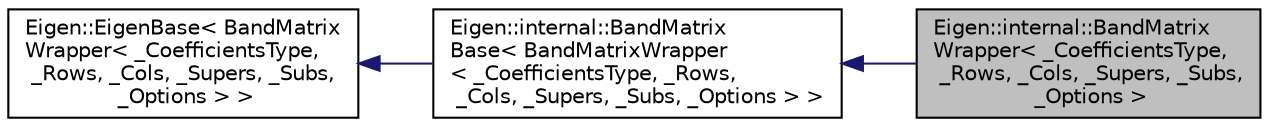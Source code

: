 digraph "Eigen::internal::BandMatrixWrapper&lt; _CoefficientsType, _Rows, _Cols, _Supers, _Subs, _Options &gt;"
{
  edge [fontname="Helvetica",fontsize="10",labelfontname="Helvetica",labelfontsize="10"];
  node [fontname="Helvetica",fontsize="10",shape=record];
  rankdir="LR";
  Node1 [label="Eigen::internal::BandMatrix\lWrapper\< _CoefficientsType,\l _Rows, _Cols, _Supers, _Subs,\l _Options \>",height=0.2,width=0.4,color="black", fillcolor="grey75", style="filled", fontcolor="black"];
  Node2 -> Node1 [dir="back",color="midnightblue",fontsize="10",style="solid",fontname="Helvetica"];
  Node2 [label="Eigen::internal::BandMatrix\lBase\< BandMatrixWrapper\l\< _CoefficientsType, _Rows,\l _Cols, _Supers, _Subs, _Options \> \>",height=0.2,width=0.4,color="black", fillcolor="white", style="filled",URL="$class_eigen_1_1internal_1_1_band_matrix_base.html"];
  Node3 -> Node2 [dir="back",color="midnightblue",fontsize="10",style="solid",fontname="Helvetica"];
  Node3 [label="Eigen::EigenBase\< BandMatrix\lWrapper\< _CoefficientsType,\l _Rows, _Cols, _Supers, _Subs,\l _Options \> \>",height=0.2,width=0.4,color="black", fillcolor="white", style="filled",URL="$struct_eigen_1_1_eigen_base.html"];
}
